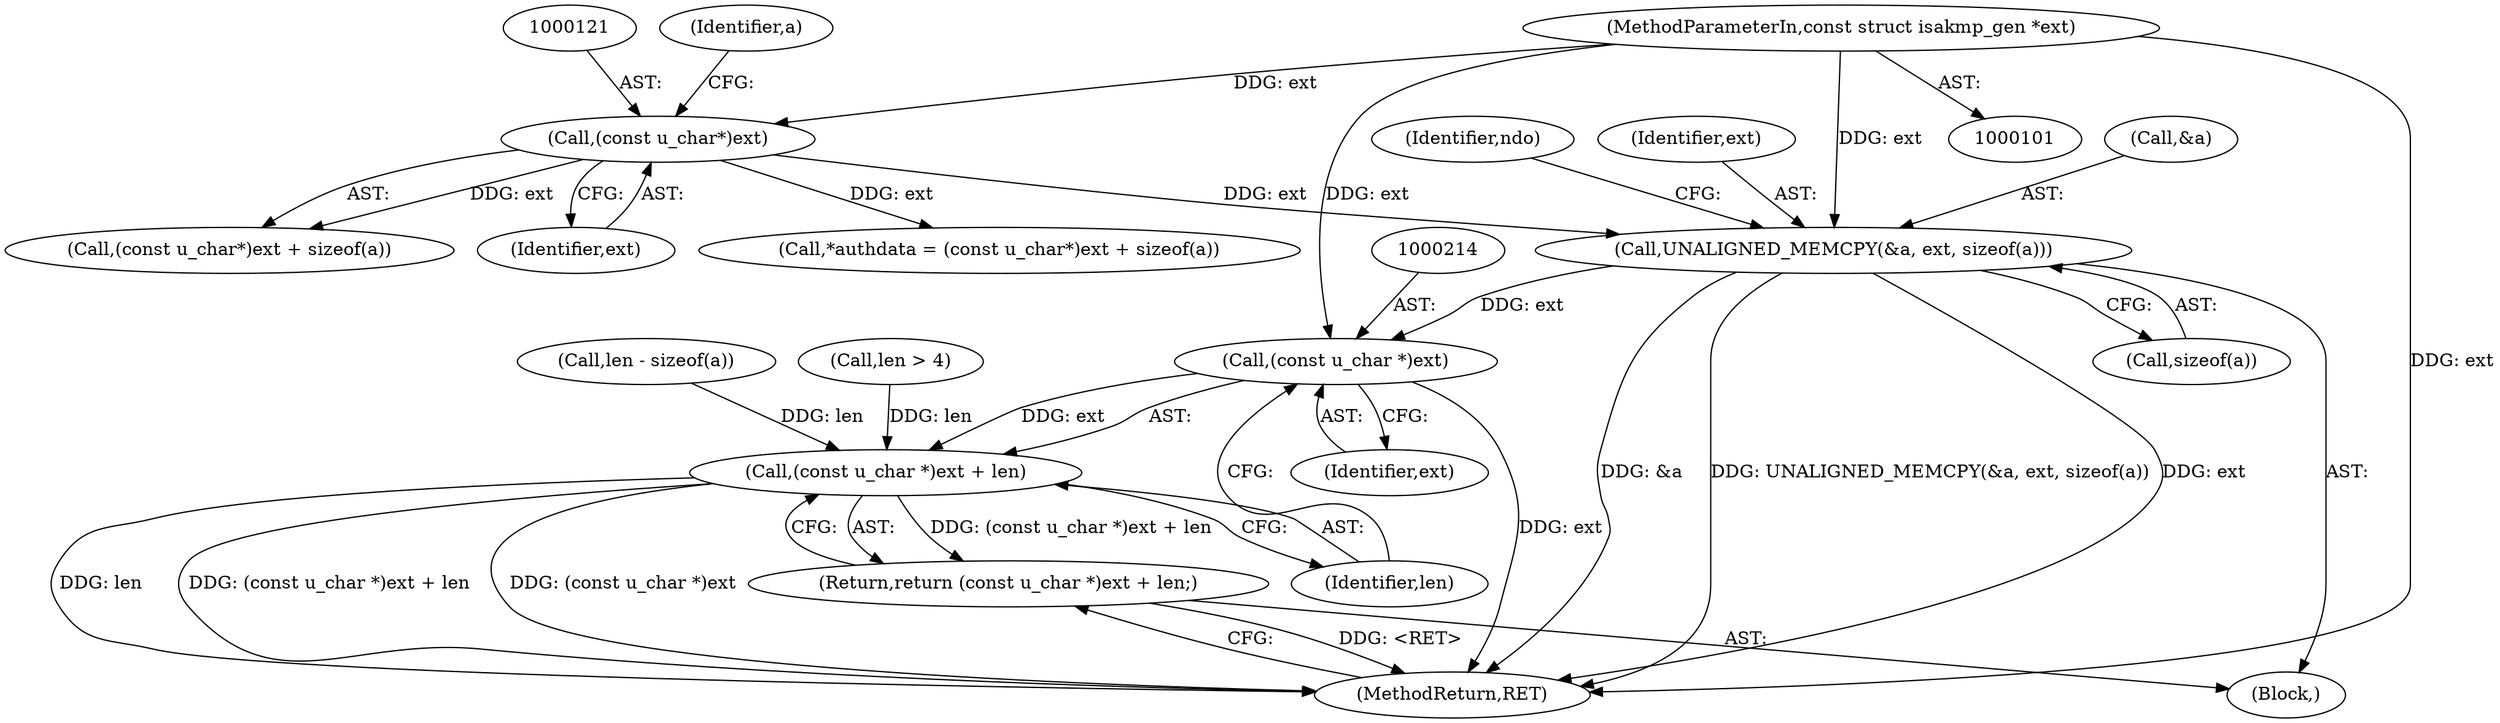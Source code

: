 digraph "0_tcpdump_c2ef693866beae071a24b45c49f9674af1df4028_1@pointer" {
"1000129" [label="(Call,UNALIGNED_MEMCPY(&a, ext, sizeof(a)))"];
"1000120" [label="(Call,(const u_char*)ext)"];
"1000104" [label="(MethodParameterIn,const struct isakmp_gen *ext)"];
"1000213" [label="(Call,(const u_char *)ext)"];
"1000212" [label="(Call,(const u_char *)ext + len)"];
"1000211" [label="(Return,return (const u_char *)ext + len;)"];
"1000130" [label="(Call,&a)"];
"1000119" [label="(Call,(const u_char*)ext + sizeof(a))"];
"1000212" [label="(Call,(const u_char *)ext + len)"];
"1000189" [label="(Call,len - sizeof(a))"];
"1000122" [label="(Identifier,ext)"];
"1000124" [label="(Identifier,a)"];
"1000136" [label="(Identifier,ndo)"];
"1000167" [label="(Call,len > 4)"];
"1000111" [label="(Block,)"];
"1000132" [label="(Identifier,ext)"];
"1000117" [label="(Call,*authdata = (const u_char*)ext + sizeof(a))"];
"1000227" [label="(MethodReturn,RET)"];
"1000211" [label="(Return,return (const u_char *)ext + len;)"];
"1000213" [label="(Call,(const u_char *)ext)"];
"1000120" [label="(Call,(const u_char*)ext)"];
"1000215" [label="(Identifier,ext)"];
"1000216" [label="(Identifier,len)"];
"1000129" [label="(Call,UNALIGNED_MEMCPY(&a, ext, sizeof(a)))"];
"1000133" [label="(Call,sizeof(a))"];
"1000104" [label="(MethodParameterIn,const struct isakmp_gen *ext)"];
"1000129" -> "1000111"  [label="AST: "];
"1000129" -> "1000133"  [label="CFG: "];
"1000130" -> "1000129"  [label="AST: "];
"1000132" -> "1000129"  [label="AST: "];
"1000133" -> "1000129"  [label="AST: "];
"1000136" -> "1000129"  [label="CFG: "];
"1000129" -> "1000227"  [label="DDG: &a"];
"1000129" -> "1000227"  [label="DDG: ext"];
"1000129" -> "1000227"  [label="DDG: UNALIGNED_MEMCPY(&a, ext, sizeof(a))"];
"1000120" -> "1000129"  [label="DDG: ext"];
"1000104" -> "1000129"  [label="DDG: ext"];
"1000129" -> "1000213"  [label="DDG: ext"];
"1000120" -> "1000119"  [label="AST: "];
"1000120" -> "1000122"  [label="CFG: "];
"1000121" -> "1000120"  [label="AST: "];
"1000122" -> "1000120"  [label="AST: "];
"1000124" -> "1000120"  [label="CFG: "];
"1000120" -> "1000117"  [label="DDG: ext"];
"1000120" -> "1000119"  [label="DDG: ext"];
"1000104" -> "1000120"  [label="DDG: ext"];
"1000104" -> "1000101"  [label="AST: "];
"1000104" -> "1000227"  [label="DDG: ext"];
"1000104" -> "1000213"  [label="DDG: ext"];
"1000213" -> "1000212"  [label="AST: "];
"1000213" -> "1000215"  [label="CFG: "];
"1000214" -> "1000213"  [label="AST: "];
"1000215" -> "1000213"  [label="AST: "];
"1000216" -> "1000213"  [label="CFG: "];
"1000213" -> "1000227"  [label="DDG: ext"];
"1000213" -> "1000212"  [label="DDG: ext"];
"1000212" -> "1000211"  [label="AST: "];
"1000212" -> "1000216"  [label="CFG: "];
"1000216" -> "1000212"  [label="AST: "];
"1000211" -> "1000212"  [label="CFG: "];
"1000212" -> "1000227"  [label="DDG: len"];
"1000212" -> "1000227"  [label="DDG: (const u_char *)ext + len"];
"1000212" -> "1000227"  [label="DDG: (const u_char *)ext"];
"1000212" -> "1000211"  [label="DDG: (const u_char *)ext + len"];
"1000167" -> "1000212"  [label="DDG: len"];
"1000189" -> "1000212"  [label="DDG: len"];
"1000211" -> "1000111"  [label="AST: "];
"1000227" -> "1000211"  [label="CFG: "];
"1000211" -> "1000227"  [label="DDG: <RET>"];
}
